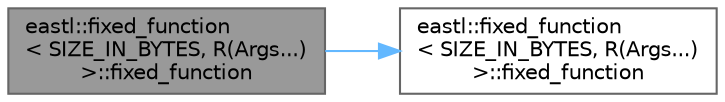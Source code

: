 digraph "eastl::fixed_function&lt; SIZE_IN_BYTES, R(Args...)&gt;::fixed_function"
{
 // LATEX_PDF_SIZE
  bgcolor="transparent";
  edge [fontname=Helvetica,fontsize=10,labelfontname=Helvetica,labelfontsize=10];
  node [fontname=Helvetica,fontsize=10,shape=box,height=0.2,width=0.4];
  rankdir="LR";
  Node1 [id="Node000001",label="eastl::fixed_function\l\< SIZE_IN_BYTES, R(Args...)\l\>::fixed_function",height=0.2,width=0.4,color="gray40", fillcolor="grey60", style="filled", fontcolor="black",tooltip=" "];
  Node1 -> Node2 [id="edge2_Node000001_Node000002",color="steelblue1",style="solid",tooltip=" "];
  Node2 [id="Node000002",label="eastl::fixed_function\l\< SIZE_IN_BYTES, R(Args...)\l\>::fixed_function",height=0.2,width=0.4,color="grey40", fillcolor="white", style="filled",URL="$classeastl_1_1fixed__function_3_01_s_i_z_e___i_n___b_y_t_e_s_00_01_r_07_args_8_8_8_08_4.html#aecc9c44ae27263843a18b6fdb10030b3",tooltip=" "];
}
